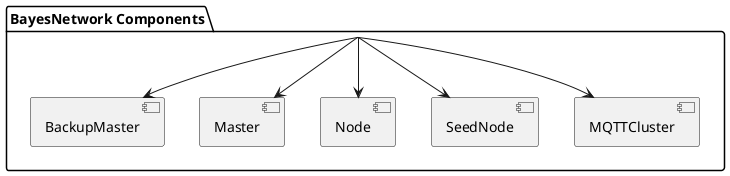 @startuml


package "BayesNetwork Components" {
  [BayesNetwork Components] --> [MQTTCluster]
  [BayesNetwork Components] --> [SeedNode]
  [BayesNetwork Components] --> [Node]
  [BayesNetwork Components] --> [Master]
  [BayesNetwork Components] --> [BackupMaster]

}
@enduml